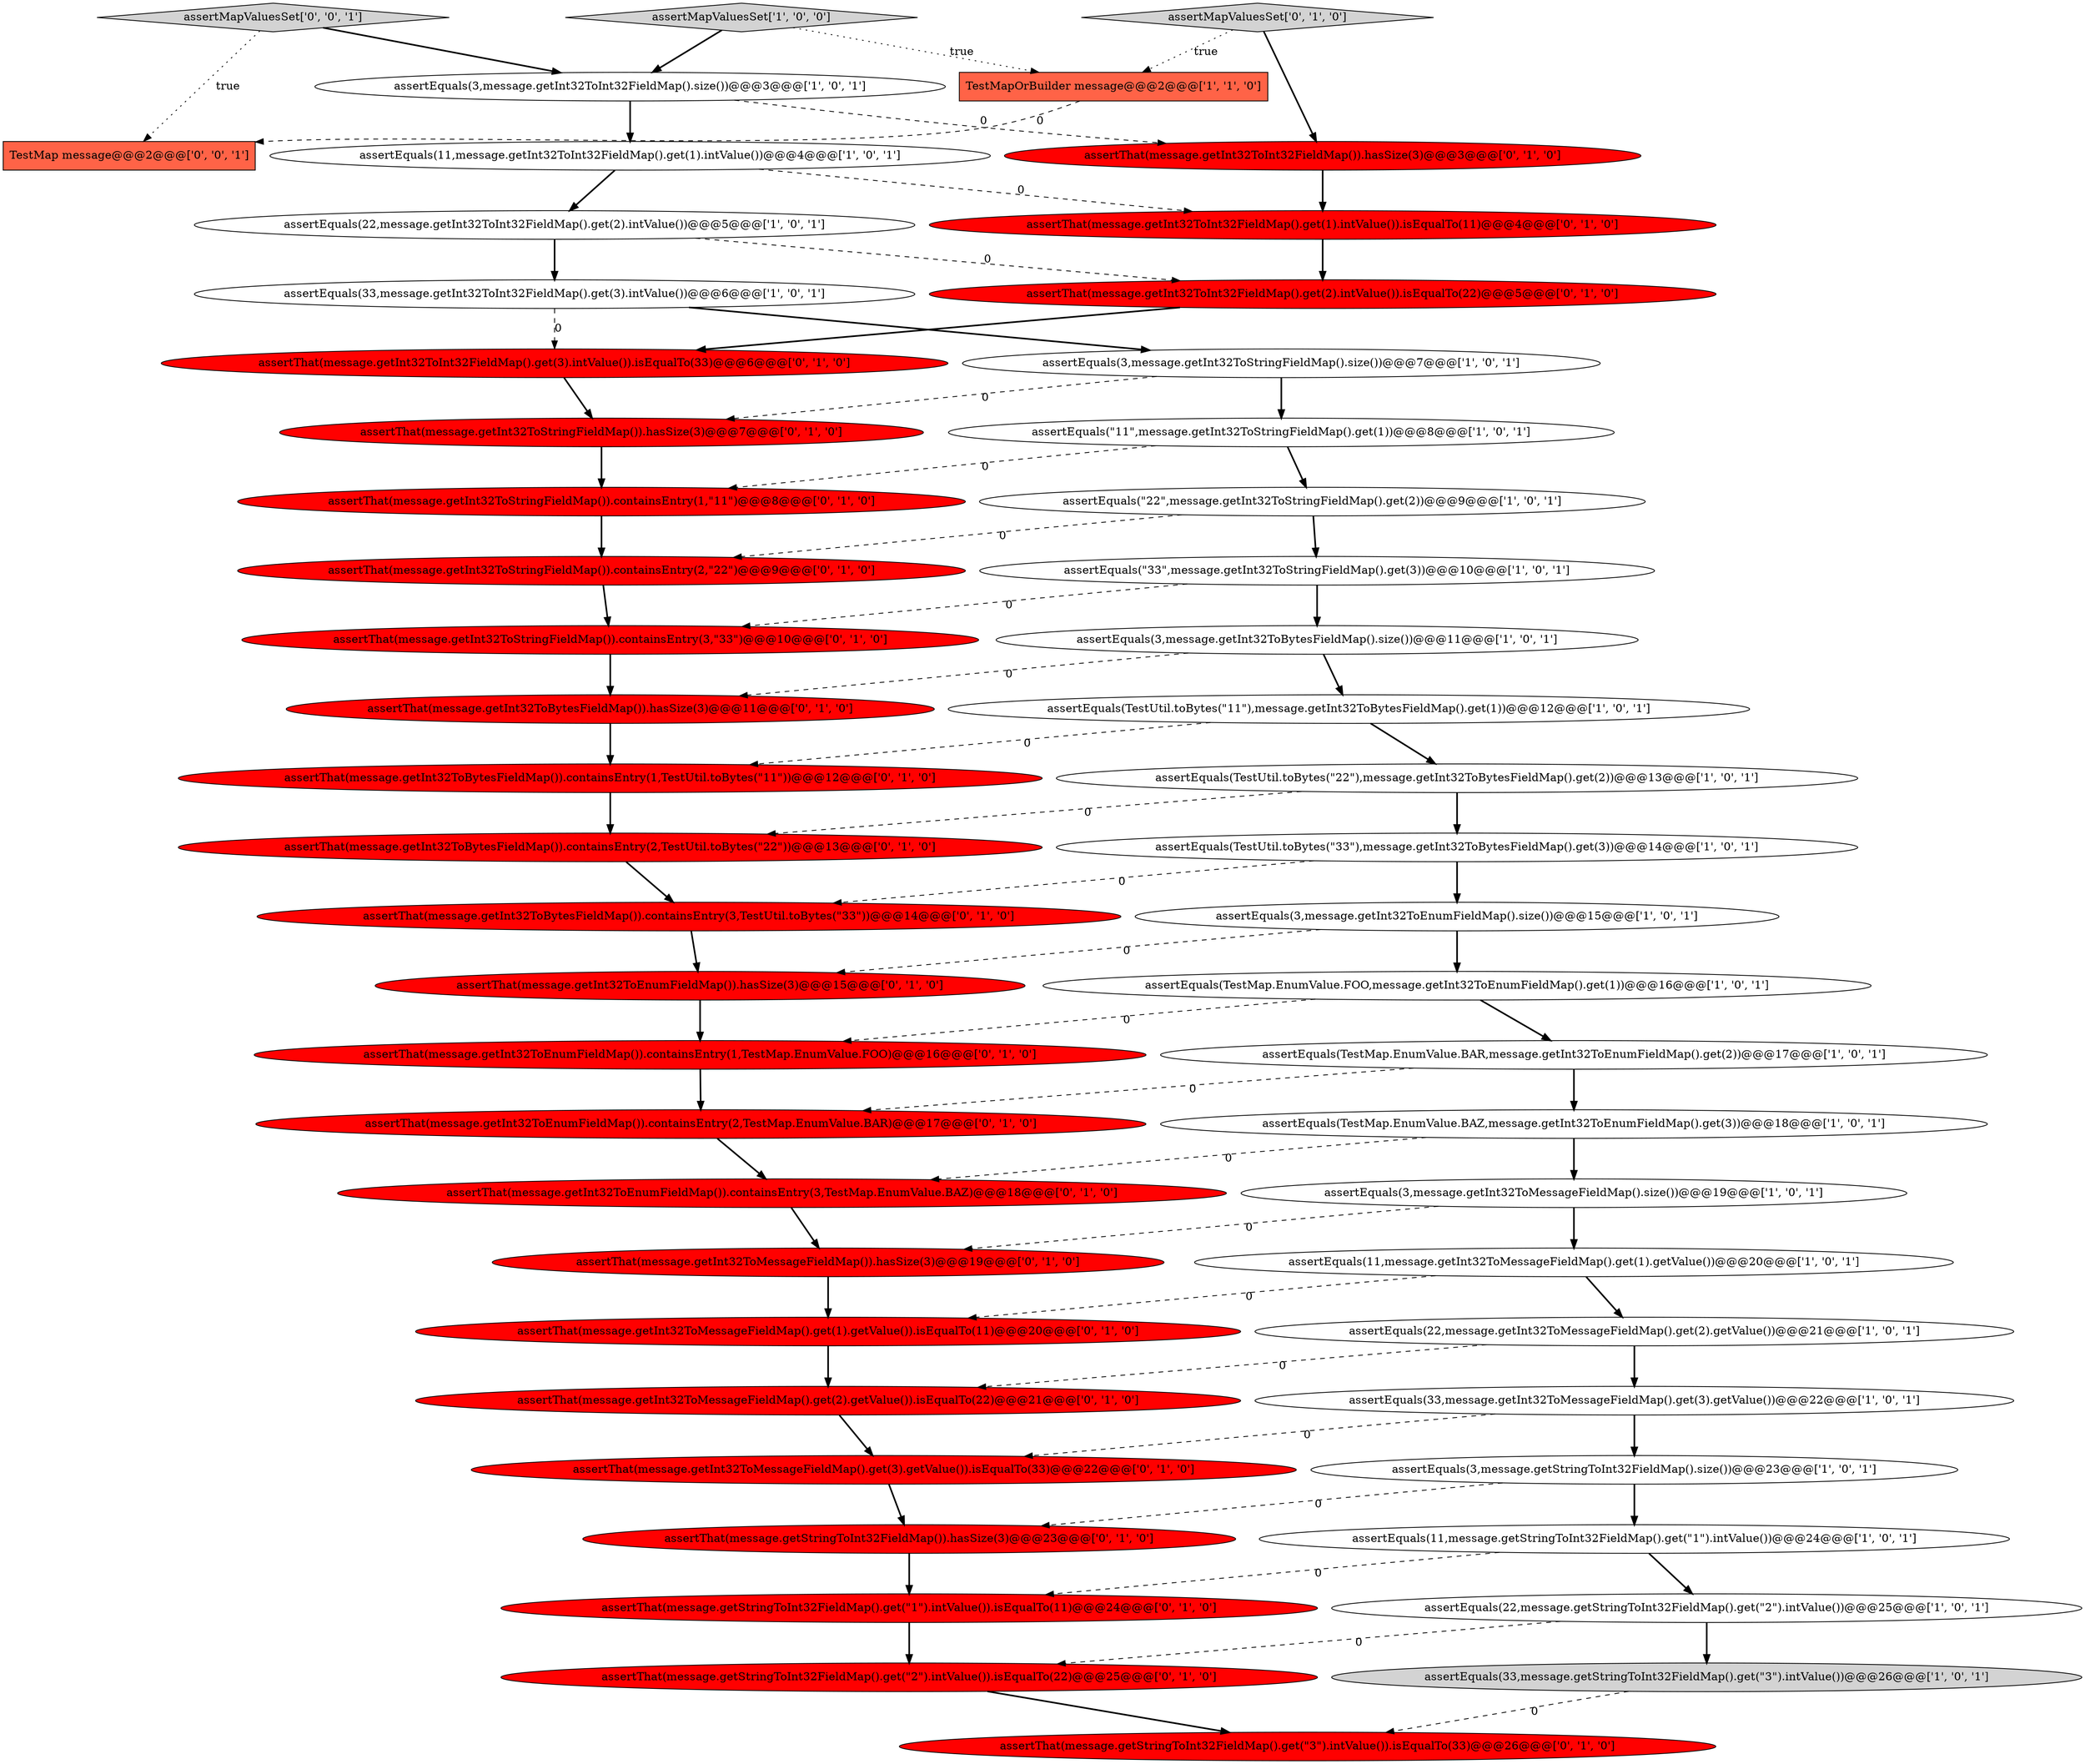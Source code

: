 digraph {
40 [style = filled, label = "assertThat(message.getInt32ToEnumFieldMap()).containsEntry(1,TestMap.EnumValue.FOO)@@@16@@@['0', '1', '0']", fillcolor = red, shape = ellipse image = "AAA1AAABBB2BBB"];
32 [style = filled, label = "assertThat(message.getInt32ToInt32FieldMap().get(1).intValue()).isEqualTo(11)@@@4@@@['0', '1', '0']", fillcolor = red, shape = ellipse image = "AAA1AAABBB2BBB"];
11 [style = filled, label = "assertEquals(TestUtil.toBytes(\"33\"),message.getInt32ToBytesFieldMap().get(3))@@@14@@@['1', '0', '1']", fillcolor = white, shape = ellipse image = "AAA0AAABBB1BBB"];
45 [style = filled, label = "assertThat(message.getInt32ToStringFieldMap()).containsEntry(1,\"11\")@@@8@@@['0', '1', '0']", fillcolor = red, shape = ellipse image = "AAA1AAABBB2BBB"];
35 [style = filled, label = "assertThat(message.getInt32ToBytesFieldMap()).hasSize(3)@@@11@@@['0', '1', '0']", fillcolor = red, shape = ellipse image = "AAA1AAABBB2BBB"];
47 [style = filled, label = "assertThat(message.getInt32ToMessageFieldMap().get(3).getValue()).isEqualTo(33)@@@22@@@['0', '1', '0']", fillcolor = red, shape = ellipse image = "AAA1AAABBB2BBB"];
29 [style = filled, label = "assertThat(message.getStringToInt32FieldMap().get(\"3\").intValue()).isEqualTo(33)@@@26@@@['0', '1', '0']", fillcolor = red, shape = ellipse image = "AAA1AAABBB2BBB"];
33 [style = filled, label = "assertThat(message.getInt32ToMessageFieldMap().get(2).getValue()).isEqualTo(22)@@@21@@@['0', '1', '0']", fillcolor = red, shape = ellipse image = "AAA1AAABBB2BBB"];
21 [style = filled, label = "assertEquals(\"33\",message.getInt32ToStringFieldMap().get(3))@@@10@@@['1', '0', '1']", fillcolor = white, shape = ellipse image = "AAA0AAABBB1BBB"];
36 [style = filled, label = "assertThat(message.getInt32ToEnumFieldMap()).hasSize(3)@@@15@@@['0', '1', '0']", fillcolor = red, shape = ellipse image = "AAA1AAABBB2BBB"];
9 [style = filled, label = "assertEquals(33,message.getStringToInt32FieldMap().get(\"3\").intValue())@@@26@@@['1', '0', '1']", fillcolor = lightgray, shape = ellipse image = "AAA0AAABBB1BBB"];
16 [style = filled, label = "TestMapOrBuilder message@@@2@@@['1', '1', '0']", fillcolor = tomato, shape = box image = "AAA0AAABBB1BBB"];
19 [style = filled, label = "assertEquals(\"11\",message.getInt32ToStringFieldMap().get(1))@@@8@@@['1', '0', '1']", fillcolor = white, shape = ellipse image = "AAA0AAABBB1BBB"];
0 [style = filled, label = "assertEquals(11,message.getStringToInt32FieldMap().get(\"1\").intValue())@@@24@@@['1', '0', '1']", fillcolor = white, shape = ellipse image = "AAA0AAABBB1BBB"];
13 [style = filled, label = "assertEquals(TestMap.EnumValue.FOO,message.getInt32ToEnumFieldMap().get(1))@@@16@@@['1', '0', '1']", fillcolor = white, shape = ellipse image = "AAA0AAABBB1BBB"];
44 [style = filled, label = "assertThat(message.getInt32ToMessageFieldMap().get(1).getValue()).isEqualTo(11)@@@20@@@['0', '1', '0']", fillcolor = red, shape = ellipse image = "AAA1AAABBB2BBB"];
4 [style = filled, label = "assertEquals(TestMap.EnumValue.BAR,message.getInt32ToEnumFieldMap().get(2))@@@17@@@['1', '0', '1']", fillcolor = white, shape = ellipse image = "AAA0AAABBB1BBB"];
48 [style = filled, label = "assertThat(message.getInt32ToBytesFieldMap()).containsEntry(3,TestUtil.toBytes(\"33\"))@@@14@@@['0', '1', '0']", fillcolor = red, shape = ellipse image = "AAA1AAABBB2BBB"];
52 [style = filled, label = "TestMap message@@@2@@@['0', '0', '1']", fillcolor = tomato, shape = box image = "AAA0AAABBB3BBB"];
43 [style = filled, label = "assertThat(message.getInt32ToStringFieldMap()).containsEntry(2,\"22\")@@@9@@@['0', '1', '0']", fillcolor = red, shape = ellipse image = "AAA1AAABBB2BBB"];
22 [style = filled, label = "assertEquals(TestUtil.toBytes(\"22\"),message.getInt32ToBytesFieldMap().get(2))@@@13@@@['1', '0', '1']", fillcolor = white, shape = ellipse image = "AAA0AAABBB1BBB"];
27 [style = filled, label = "assertThat(message.getInt32ToStringFieldMap()).hasSize(3)@@@7@@@['0', '1', '0']", fillcolor = red, shape = ellipse image = "AAA1AAABBB2BBB"];
24 [style = filled, label = "assertEquals(33,message.getInt32ToMessageFieldMap().get(3).getValue())@@@22@@@['1', '0', '1']", fillcolor = white, shape = ellipse image = "AAA0AAABBB1BBB"];
18 [style = filled, label = "assertEquals(11,message.getInt32ToInt32FieldMap().get(1).intValue())@@@4@@@['1', '0', '1']", fillcolor = white, shape = ellipse image = "AAA0AAABBB1BBB"];
39 [style = filled, label = "assertThat(message.getInt32ToStringFieldMap()).containsEntry(3,\"33\")@@@10@@@['0', '1', '0']", fillcolor = red, shape = ellipse image = "AAA1AAABBB2BBB"];
46 [style = filled, label = "assertThat(message.getStringToInt32FieldMap()).hasSize(3)@@@23@@@['0', '1', '0']", fillcolor = red, shape = ellipse image = "AAA1AAABBB2BBB"];
3 [style = filled, label = "assertEquals(TestUtil.toBytes(\"11\"),message.getInt32ToBytesFieldMap().get(1))@@@12@@@['1', '0', '1']", fillcolor = white, shape = ellipse image = "AAA0AAABBB1BBB"];
12 [style = filled, label = "assertEquals(3,message.getInt32ToBytesFieldMap().size())@@@11@@@['1', '0', '1']", fillcolor = white, shape = ellipse image = "AAA0AAABBB1BBB"];
28 [style = filled, label = "assertThat(message.getStringToInt32FieldMap().get(\"1\").intValue()).isEqualTo(11)@@@24@@@['0', '1', '0']", fillcolor = red, shape = ellipse image = "AAA1AAABBB2BBB"];
8 [style = filled, label = "assertEquals(\"22\",message.getInt32ToStringFieldMap().get(2))@@@9@@@['1', '0', '1']", fillcolor = white, shape = ellipse image = "AAA0AAABBB1BBB"];
17 [style = filled, label = "assertEquals(22,message.getInt32ToInt32FieldMap().get(2).intValue())@@@5@@@['1', '0', '1']", fillcolor = white, shape = ellipse image = "AAA0AAABBB1BBB"];
37 [style = filled, label = "assertThat(message.getInt32ToBytesFieldMap()).containsEntry(1,TestUtil.toBytes(\"11\"))@@@12@@@['0', '1', '0']", fillcolor = red, shape = ellipse image = "AAA1AAABBB2BBB"];
2 [style = filled, label = "assertEquals(22,message.getStringToInt32FieldMap().get(\"2\").intValue())@@@25@@@['1', '0', '1']", fillcolor = white, shape = ellipse image = "AAA0AAABBB1BBB"];
50 [style = filled, label = "assertThat(message.getStringToInt32FieldMap().get(\"2\").intValue()).isEqualTo(22)@@@25@@@['0', '1', '0']", fillcolor = red, shape = ellipse image = "AAA1AAABBB2BBB"];
20 [style = filled, label = "assertEquals(22,message.getInt32ToMessageFieldMap().get(2).getValue())@@@21@@@['1', '0', '1']", fillcolor = white, shape = ellipse image = "AAA0AAABBB1BBB"];
41 [style = filled, label = "assertThat(message.getInt32ToInt32FieldMap().get(3).intValue()).isEqualTo(33)@@@6@@@['0', '1', '0']", fillcolor = red, shape = ellipse image = "AAA1AAABBB2BBB"];
15 [style = filled, label = "assertMapValuesSet['1', '0', '0']", fillcolor = lightgray, shape = diamond image = "AAA0AAABBB1BBB"];
7 [style = filled, label = "assertEquals(TestMap.EnumValue.BAZ,message.getInt32ToEnumFieldMap().get(3))@@@18@@@['1', '0', '1']", fillcolor = white, shape = ellipse image = "AAA0AAABBB1BBB"];
1 [style = filled, label = "assertEquals(3,message.getInt32ToMessageFieldMap().size())@@@19@@@['1', '0', '1']", fillcolor = white, shape = ellipse image = "AAA0AAABBB1BBB"];
49 [style = filled, label = "assertThat(message.getInt32ToEnumFieldMap()).containsEntry(3,TestMap.EnumValue.BAZ)@@@18@@@['0', '1', '0']", fillcolor = red, shape = ellipse image = "AAA1AAABBB2BBB"];
25 [style = filled, label = "assertEquals(3,message.getInt32ToInt32FieldMap().size())@@@3@@@['1', '0', '1']", fillcolor = white, shape = ellipse image = "AAA0AAABBB1BBB"];
5 [style = filled, label = "assertEquals(33,message.getInt32ToInt32FieldMap().get(3).intValue())@@@6@@@['1', '0', '1']", fillcolor = white, shape = ellipse image = "AAA0AAABBB1BBB"];
6 [style = filled, label = "assertEquals(3,message.getInt32ToEnumFieldMap().size())@@@15@@@['1', '0', '1']", fillcolor = white, shape = ellipse image = "AAA0AAABBB1BBB"];
31 [style = filled, label = "assertThat(message.getInt32ToInt32FieldMap().get(2).intValue()).isEqualTo(22)@@@5@@@['0', '1', '0']", fillcolor = red, shape = ellipse image = "AAA1AAABBB2BBB"];
42 [style = filled, label = "assertThat(message.getInt32ToBytesFieldMap()).containsEntry(2,TestUtil.toBytes(\"22\"))@@@13@@@['0', '1', '0']", fillcolor = red, shape = ellipse image = "AAA1AAABBB2BBB"];
10 [style = filled, label = "assertEquals(3,message.getInt32ToStringFieldMap().size())@@@7@@@['1', '0', '1']", fillcolor = white, shape = ellipse image = "AAA0AAABBB1BBB"];
23 [style = filled, label = "assertEquals(3,message.getStringToInt32FieldMap().size())@@@23@@@['1', '0', '1']", fillcolor = white, shape = ellipse image = "AAA0AAABBB1BBB"];
30 [style = filled, label = "assertThat(message.getInt32ToMessageFieldMap()).hasSize(3)@@@19@@@['0', '1', '0']", fillcolor = red, shape = ellipse image = "AAA1AAABBB2BBB"];
34 [style = filled, label = "assertMapValuesSet['0', '1', '0']", fillcolor = lightgray, shape = diamond image = "AAA0AAABBB2BBB"];
14 [style = filled, label = "assertEquals(11,message.getInt32ToMessageFieldMap().get(1).getValue())@@@20@@@['1', '0', '1']", fillcolor = white, shape = ellipse image = "AAA0AAABBB1BBB"];
51 [style = filled, label = "assertMapValuesSet['0', '0', '1']", fillcolor = lightgray, shape = diamond image = "AAA0AAABBB3BBB"];
26 [style = filled, label = "assertThat(message.getInt32ToEnumFieldMap()).containsEntry(2,TestMap.EnumValue.BAR)@@@17@@@['0', '1', '0']", fillcolor = red, shape = ellipse image = "AAA1AAABBB2BBB"];
38 [style = filled, label = "assertThat(message.getInt32ToInt32FieldMap()).hasSize(3)@@@3@@@['0', '1', '0']", fillcolor = red, shape = ellipse image = "AAA1AAABBB2BBB"];
5->10 [style = bold, label=""];
50->29 [style = bold, label=""];
17->5 [style = bold, label=""];
36->40 [style = bold, label=""];
7->1 [style = bold, label=""];
16->52 [style = dashed, label="0"];
41->27 [style = bold, label=""];
48->36 [style = bold, label=""];
12->35 [style = dashed, label="0"];
46->28 [style = bold, label=""];
15->25 [style = bold, label=""];
3->37 [style = dashed, label="0"];
1->30 [style = dashed, label="0"];
10->19 [style = bold, label=""];
11->6 [style = bold, label=""];
0->2 [style = bold, label=""];
28->50 [style = bold, label=""];
7->49 [style = dashed, label="0"];
25->18 [style = bold, label=""];
44->33 [style = bold, label=""];
26->49 [style = bold, label=""];
18->17 [style = bold, label=""];
47->46 [style = bold, label=""];
42->48 [style = bold, label=""];
13->40 [style = dashed, label="0"];
2->9 [style = bold, label=""];
19->45 [style = dashed, label="0"];
4->26 [style = dashed, label="0"];
15->16 [style = dotted, label="true"];
10->27 [style = dashed, label="0"];
17->31 [style = dashed, label="0"];
3->22 [style = bold, label=""];
23->0 [style = bold, label=""];
0->28 [style = dashed, label="0"];
2->50 [style = dashed, label="0"];
4->7 [style = bold, label=""];
19->8 [style = bold, label=""];
8->43 [style = dashed, label="0"];
21->39 [style = dashed, label="0"];
38->32 [style = bold, label=""];
21->12 [style = bold, label=""];
37->42 [style = bold, label=""];
22->42 [style = dashed, label="0"];
25->38 [style = dashed, label="0"];
45->43 [style = bold, label=""];
33->47 [style = bold, label=""];
9->29 [style = dashed, label="0"];
23->46 [style = dashed, label="0"];
35->37 [style = bold, label=""];
49->30 [style = bold, label=""];
6->36 [style = dashed, label="0"];
39->35 [style = bold, label=""];
6->13 [style = bold, label=""];
51->52 [style = dotted, label="true"];
14->44 [style = dashed, label="0"];
27->45 [style = bold, label=""];
31->41 [style = bold, label=""];
8->21 [style = bold, label=""];
40->26 [style = bold, label=""];
51->25 [style = bold, label=""];
1->14 [style = bold, label=""];
12->3 [style = bold, label=""];
24->47 [style = dashed, label="0"];
34->38 [style = bold, label=""];
20->33 [style = dashed, label="0"];
34->16 [style = dotted, label="true"];
20->24 [style = bold, label=""];
43->39 [style = bold, label=""];
11->48 [style = dashed, label="0"];
5->41 [style = dashed, label="0"];
22->11 [style = bold, label=""];
13->4 [style = bold, label=""];
32->31 [style = bold, label=""];
30->44 [style = bold, label=""];
14->20 [style = bold, label=""];
18->32 [style = dashed, label="0"];
24->23 [style = bold, label=""];
}
